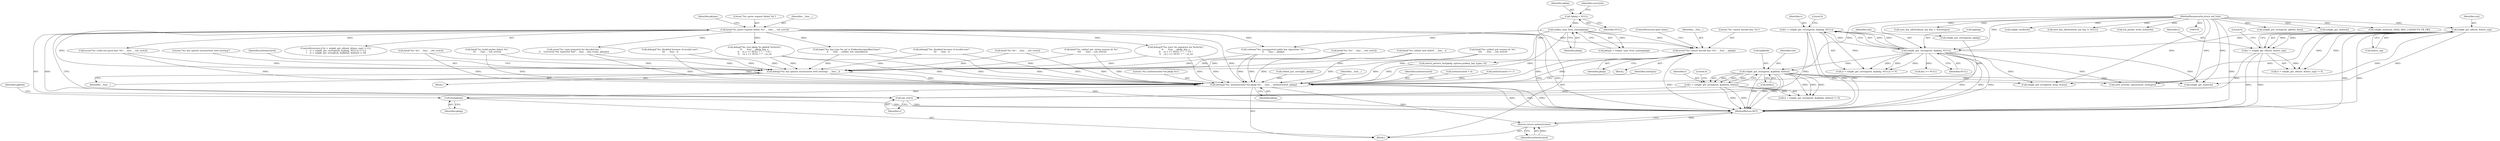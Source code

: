 digraph "0_src_779974d35b4859c07bc3cb8a12c74b43b0a7d1e0_1@pointer" {
"1000236" [label="(Call,error(\"%s: cannot decode key: %s\", __func__, pkalg))"];
"1000195" [label="(Call,fatal(\"%s: parse request failed: %s\", __func__, ssh_err(r)))"];
"1000198" [label="(Call,ssh_err(r))"];
"1000177" [label="(Call,r = sshpkt_get_cstring(ssh, &pkalg, NULL))"];
"1000179" [label="(Call,sshpkt_get_cstring(ssh, &pkalg, NULL))"];
"1000170" [label="(Call,sshpkt_get_u8(ssh, &have_sig))"];
"1000106" [label="(MethodParameterIn,struct ssh *ssh)"];
"1000186" [label="(Call,r = sshpkt_get_string(ssh, &pkblob, &blen))"];
"1000188" [label="(Call,sshpkt_get_string(ssh, &pkblob, &blen))"];
"1000168" [label="(Call,r = sshpkt_get_u8(ssh, &have_sig))"];
"1000202" [label="(Call,sshkey_type_from_name(pkalg))"];
"1000129" [label="(Call,*pkalg = NULL)"];
"1000673" [label="(Call,debug(\"%s: key options inconsistent with existing\", __func__))"];
"1000679" [label="(Call,debug2(\"%s: authenticated %d pkalg %s\", __func__, authenticated, pkalg))"];
"1000690" [label="(Call,free(pkalg))"];
"1000700" [label="(Return,return authenticated;)"];
"1000195" [label="(Call,fatal(\"%s: parse request failed: %s\", __func__, ssh_err(r)))"];
"1000225" [label="(Call,error(\"%s: could not parse key: %s\", __func__, ssh_err(r)))"];
"1000633" [label="(Call,sshpkt_put_string(ssh, pkblob, blen))"];
"1000172" [label="(Call,&have_sig)"];
"1000178" [label="(Identifier,r)"];
"1000489" [label="(Call,sshbuf_put_cstring(b, pkalg))"];
"1000130" [label="(Identifier,pkalg)"];
"1000180" [label="(Identifier,ssh)"];
"1000196" [label="(Literal,\"%s: parse request failed: %s\")"];
"1000248" [label="(Call,error(\"%s: type mismatch for decoded key \"\n\t\t    \"(received %d, expected %d)\", __func__, key->type, pktype))"];
"1000351" [label="(Call,sshpkt_get_end(ssh))"];
"1000194" [label="(Literal,0)"];
"1000681" [label="(Identifier,__func__)"];
"1000198" [label="(Call,ssh_err(r))"];
"1000176" [label="(Call,(r = sshpkt_get_cstring(ssh, &pkalg, NULL)) != 0)"];
"1000131" [label="(Identifier,NULL)"];
"1000417" [label="(Call,debug2(\"%s: disabled because of invalid user\",\n\t\t\t    __func__))"];
"1000558" [label="(Call,debug(\"%s: test pkalg %s pkblob %s%s%s\",\n\t\t    __func__, pkalg, key_s,\n\t\t    ca_s == NULL ? \"\" : \" CA \",\n\t\t    ca_s == NULL ? \"\" : ca_s))"];
"1000188" [label="(Call,sshpkt_get_string(ssh, &pkblob, &blen))"];
"1000181" [label="(Call,&pkalg)"];
"1000579" [label="(Call,sshpkt_get_end(ssh))"];
"1000384" [label="(Call,fatal(\"%s: sshbuf_put session id: %s\",\n\t\t\t\t    __func__, ssh_err(r)))"];
"1000700" [label="(Return,return authenticated;)"];
"1000165" [label="(ControlStructure,if ((r = sshpkt_get_u8(ssh, &have_sig)) != 0 ||\n \t    (r = sshpkt_get_cstring(ssh, &pkalg, NULL)) != 0 ||\n \t    (r = sshpkt_get_string(ssh, &pkblob, &blen)) != 0))"];
"1000240" [label="(ControlStructure,goto done;)"];
"1000683" [label="(Identifier,pkalg)"];
"1000651" [label="(Call,fatal(\"%s: %s\", __func__, ssh_err(r)))"];
"1000682" [label="(Identifier,authenticated)"];
"1000107" [label="(Block,)"];
"1000676" [label="(Call,authenticated = 0)"];
"1000664" [label="(Call,authenticated == 1)"];
"1000690" [label="(Call,free(pkalg))"];
"1000239" [label="(Identifier,pkalg)"];
"1000319" [label="(Call,debug3(\"%s: have %s signature for %s%s%s\",\n\t\t    __func__, pkalg, key_s,\n\t\t    ca_s == NULL ? \"\" : \" CA \",\n\t\t    ca_s == NULL ? \"\" : ca_s))"];
"1000177" [label="(Call,r = sshpkt_get_cstring(ssh, &pkalg, NULL))"];
"1000106" [label="(MethodParameterIn,struct ssh *ssh)"];
"1000168" [label="(Call,r = sshpkt_get_u8(ssh, &have_sig))"];
"1000673" [label="(Call,debug(\"%s: key options inconsistent with existing\", __func__))"];
"1000702" [label="(MethodReturn,RET)"];
"1000203" [label="(Identifier,pkalg)"];
"1000668" [label="(Call,auth_activate_options(ssh, authopts))"];
"1000295" [label="(Call,logit(\"%s: key type %s not in PubkeyAcceptedKeyTypes\",\n\t\t    __func__, sshkey_ssh_name(key)))"];
"1000685" [label="(Identifier,authopts)"];
"1000192" [label="(Call,&blen)"];
"1000236" [label="(Call,error(\"%s: cannot decode key: %s\", __func__, pkalg))"];
"1000187" [label="(Identifier,r)"];
"1000701" [label="(Identifier,authenticated)"];
"1000617" [label="(Call,sshpkt_start(ssh, SSH2_MSG_USERAUTH_PK_OK))"];
"1000675" [label="(Identifier,__func__)"];
"1000232" [label="(Call,key == NULL)"];
"1000582" [label="(Call,fatal(\"%s: %s\", __func__, ssh_err(r)))"];
"1000672" [label="(Block,)"];
"1000365" [label="(Call,fatal(\"%s: sshbuf_new failed\", __func__))"];
"1000171" [label="(Identifier,ssh)"];
"1000235" [label="(Block,)"];
"1000129" [label="(Call,*pkalg = NULL)"];
"1000238" [label="(Identifier,__func__)"];
"1000209" [label="(Call,verbose(\"%s: unsupported public key algorithm: %s\",\n\t\t    __func__, pkalg))"];
"1000200" [label="(Call,pktype = sshkey_type_from_name(pkalg))"];
"1000197" [label="(Identifier,__func__)"];
"1000184" [label="(Literal,0)"];
"1000625" [label="(Call,sshpkt_put_cstring(ssh, pkalg))"];
"1000341" [label="(Call,sshpkt_get_string(ssh, &sig, &slen))"];
"1000186" [label="(Call,r = sshpkt_get_string(ssh, &pkblob, &blen))"];
"1000170" [label="(Call,sshpkt_get_u8(ssh, &have_sig))"];
"1000190" [label="(Call,&pkblob)"];
"1000185" [label="(Call,(r = sshpkt_get_string(ssh, &pkblob, &blen)) != 0)"];
"1000354" [label="(Call,fatal(\"%s: %s\", __func__, ssh_err(r)))"];
"1000693" [label="(Identifier,pkblob)"];
"1000674" [label="(Literal,\"%s: key options inconsistent with existing\")"];
"1000677" [label="(Identifier,authenticated)"];
"1000179" [label="(Call,sshpkt_get_cstring(ssh, &pkalg, NULL))"];
"1000183" [label="(Identifier,NULL)"];
"1000201" [label="(Identifier,pktype)"];
"1000202" [label="(Call,sshkey_type_from_name(pkalg))"];
"1000169" [label="(Identifier,r)"];
"1000515" [label="(Call,user_key_allowed(ssh, pw, key, 1, &authopts))"];
"1000642" [label="(Call,sshpkt_send(ssh))"];
"1000199" [label="(Identifier,r)"];
"1000605" [label="(Call,user_key_allowed(ssh, pw, key, 0, NULL))"];
"1000174" [label="(Literal,0)"];
"1000648" [label="(Call,ssh_packet_write_wait(ssh))"];
"1000679" [label="(Call,debug2(\"%s: authenticated %d pkalg %s\", __func__, authenticated, pkalg))"];
"1000501" [label="(Call,fatal(\"%s: build packet failed: %s\",\n\t\t\t    __func__, ssh_err(r)))"];
"1000237" [label="(Literal,\"%s: cannot decode key: %s\")"];
"1000599" [label="(Call,debug2(\"%s: disabled because of invalid user\",\n\t\t\t    __func__))"];
"1000691" [label="(Identifier,pkalg)"];
"1000680" [label="(Literal,\"%s: authenticated %d pkalg %s\")"];
"1000189" [label="(Identifier,ssh)"];
"1000287" [label="(Call,match_pattern_list(pkalg, options.pubkey_key_types, 0))"];
"1000167" [label="(Call,(r = sshpkt_get_u8(ssh, &have_sig)) != 0)"];
"1000400" [label="(Call,fatal(\"%s: sshbuf_put_string session id: %s\",\n \t\t\t\t    __func__, ssh_err(r)))"];
"1000134" [label="(Identifier,userstyle)"];
"1000236" -> "1000235"  [label="AST: "];
"1000236" -> "1000239"  [label="CFG: "];
"1000237" -> "1000236"  [label="AST: "];
"1000238" -> "1000236"  [label="AST: "];
"1000239" -> "1000236"  [label="AST: "];
"1000240" -> "1000236"  [label="CFG: "];
"1000236" -> "1000702"  [label="DDG: "];
"1000195" -> "1000236"  [label="DDG: "];
"1000202" -> "1000236"  [label="DDG: "];
"1000236" -> "1000673"  [label="DDG: "];
"1000236" -> "1000679"  [label="DDG: "];
"1000236" -> "1000679"  [label="DDG: "];
"1000195" -> "1000165"  [label="AST: "];
"1000195" -> "1000198"  [label="CFG: "];
"1000196" -> "1000195"  [label="AST: "];
"1000197" -> "1000195"  [label="AST: "];
"1000198" -> "1000195"  [label="AST: "];
"1000201" -> "1000195"  [label="CFG: "];
"1000195" -> "1000702"  [label="DDG: "];
"1000195" -> "1000702"  [label="DDG: "];
"1000198" -> "1000195"  [label="DDG: "];
"1000195" -> "1000209"  [label="DDG: "];
"1000195" -> "1000225"  [label="DDG: "];
"1000195" -> "1000248"  [label="DDG: "];
"1000195" -> "1000295"  [label="DDG: "];
"1000195" -> "1000319"  [label="DDG: "];
"1000195" -> "1000558"  [label="DDG: "];
"1000195" -> "1000673"  [label="DDG: "];
"1000195" -> "1000679"  [label="DDG: "];
"1000198" -> "1000199"  [label="CFG: "];
"1000199" -> "1000198"  [label="AST: "];
"1000198" -> "1000702"  [label="DDG: "];
"1000177" -> "1000198"  [label="DDG: "];
"1000186" -> "1000198"  [label="DDG: "];
"1000168" -> "1000198"  [label="DDG: "];
"1000177" -> "1000176"  [label="AST: "];
"1000177" -> "1000179"  [label="CFG: "];
"1000178" -> "1000177"  [label="AST: "];
"1000179" -> "1000177"  [label="AST: "];
"1000184" -> "1000177"  [label="CFG: "];
"1000177" -> "1000702"  [label="DDG: "];
"1000177" -> "1000702"  [label="DDG: "];
"1000177" -> "1000176"  [label="DDG: "];
"1000179" -> "1000177"  [label="DDG: "];
"1000179" -> "1000177"  [label="DDG: "];
"1000179" -> "1000177"  [label="DDG: "];
"1000179" -> "1000183"  [label="CFG: "];
"1000180" -> "1000179"  [label="AST: "];
"1000181" -> "1000179"  [label="AST: "];
"1000183" -> "1000179"  [label="AST: "];
"1000179" -> "1000702"  [label="DDG: "];
"1000179" -> "1000702"  [label="DDG: "];
"1000179" -> "1000702"  [label="DDG: "];
"1000179" -> "1000176"  [label="DDG: "];
"1000179" -> "1000176"  [label="DDG: "];
"1000179" -> "1000176"  [label="DDG: "];
"1000170" -> "1000179"  [label="DDG: "];
"1000106" -> "1000179"  [label="DDG: "];
"1000179" -> "1000188"  [label="DDG: "];
"1000179" -> "1000232"  [label="DDG: "];
"1000179" -> "1000341"  [label="DDG: "];
"1000179" -> "1000579"  [label="DDG: "];
"1000179" -> "1000668"  [label="DDG: "];
"1000170" -> "1000168"  [label="AST: "];
"1000170" -> "1000172"  [label="CFG: "];
"1000171" -> "1000170"  [label="AST: "];
"1000172" -> "1000170"  [label="AST: "];
"1000168" -> "1000170"  [label="CFG: "];
"1000170" -> "1000702"  [label="DDG: "];
"1000170" -> "1000702"  [label="DDG: "];
"1000170" -> "1000167"  [label="DDG: "];
"1000170" -> "1000167"  [label="DDG: "];
"1000170" -> "1000168"  [label="DDG: "];
"1000170" -> "1000168"  [label="DDG: "];
"1000106" -> "1000170"  [label="DDG: "];
"1000170" -> "1000341"  [label="DDG: "];
"1000170" -> "1000579"  [label="DDG: "];
"1000170" -> "1000668"  [label="DDG: "];
"1000106" -> "1000105"  [label="AST: "];
"1000106" -> "1000702"  [label="DDG: "];
"1000106" -> "1000188"  [label="DDG: "];
"1000106" -> "1000341"  [label="DDG: "];
"1000106" -> "1000351"  [label="DDG: "];
"1000106" -> "1000515"  [label="DDG: "];
"1000106" -> "1000579"  [label="DDG: "];
"1000106" -> "1000605"  [label="DDG: "];
"1000106" -> "1000617"  [label="DDG: "];
"1000106" -> "1000625"  [label="DDG: "];
"1000106" -> "1000633"  [label="DDG: "];
"1000106" -> "1000642"  [label="DDG: "];
"1000106" -> "1000648"  [label="DDG: "];
"1000106" -> "1000668"  [label="DDG: "];
"1000186" -> "1000185"  [label="AST: "];
"1000186" -> "1000188"  [label="CFG: "];
"1000187" -> "1000186"  [label="AST: "];
"1000188" -> "1000186"  [label="AST: "];
"1000194" -> "1000186"  [label="CFG: "];
"1000186" -> "1000702"  [label="DDG: "];
"1000186" -> "1000702"  [label="DDG: "];
"1000186" -> "1000185"  [label="DDG: "];
"1000188" -> "1000186"  [label="DDG: "];
"1000188" -> "1000186"  [label="DDG: "];
"1000188" -> "1000186"  [label="DDG: "];
"1000188" -> "1000192"  [label="CFG: "];
"1000189" -> "1000188"  [label="AST: "];
"1000190" -> "1000188"  [label="AST: "];
"1000192" -> "1000188"  [label="AST: "];
"1000188" -> "1000702"  [label="DDG: "];
"1000188" -> "1000702"  [label="DDG: "];
"1000188" -> "1000702"  [label="DDG: "];
"1000188" -> "1000185"  [label="DDG: "];
"1000188" -> "1000185"  [label="DDG: "];
"1000188" -> "1000185"  [label="DDG: "];
"1000188" -> "1000341"  [label="DDG: "];
"1000188" -> "1000579"  [label="DDG: "];
"1000188" -> "1000668"  [label="DDG: "];
"1000168" -> "1000167"  [label="AST: "];
"1000169" -> "1000168"  [label="AST: "];
"1000174" -> "1000168"  [label="CFG: "];
"1000168" -> "1000702"  [label="DDG: "];
"1000168" -> "1000702"  [label="DDG: "];
"1000168" -> "1000167"  [label="DDG: "];
"1000202" -> "1000200"  [label="AST: "];
"1000202" -> "1000203"  [label="CFG: "];
"1000203" -> "1000202"  [label="AST: "];
"1000200" -> "1000202"  [label="CFG: "];
"1000202" -> "1000200"  [label="DDG: "];
"1000129" -> "1000202"  [label="DDG: "];
"1000202" -> "1000209"  [label="DDG: "];
"1000202" -> "1000287"  [label="DDG: "];
"1000202" -> "1000679"  [label="DDG: "];
"1000129" -> "1000107"  [label="AST: "];
"1000129" -> "1000131"  [label="CFG: "];
"1000130" -> "1000129"  [label="AST: "];
"1000131" -> "1000129"  [label="AST: "];
"1000134" -> "1000129"  [label="CFG: "];
"1000673" -> "1000672"  [label="AST: "];
"1000673" -> "1000675"  [label="CFG: "];
"1000674" -> "1000673"  [label="AST: "];
"1000675" -> "1000673"  [label="AST: "];
"1000677" -> "1000673"  [label="CFG: "];
"1000673" -> "1000702"  [label="DDG: "];
"1000354" -> "1000673"  [label="DDG: "];
"1000558" -> "1000673"  [label="DDG: "];
"1000225" -> "1000673"  [label="DDG: "];
"1000501" -> "1000673"  [label="DDG: "];
"1000582" -> "1000673"  [label="DDG: "];
"1000651" -> "1000673"  [label="DDG: "];
"1000365" -> "1000673"  [label="DDG: "];
"1000295" -> "1000673"  [label="DDG: "];
"1000209" -> "1000673"  [label="DDG: "];
"1000417" -> "1000673"  [label="DDG: "];
"1000599" -> "1000673"  [label="DDG: "];
"1000400" -> "1000673"  [label="DDG: "];
"1000384" -> "1000673"  [label="DDG: "];
"1000248" -> "1000673"  [label="DDG: "];
"1000319" -> "1000673"  [label="DDG: "];
"1000673" -> "1000679"  [label="DDG: "];
"1000679" -> "1000107"  [label="AST: "];
"1000679" -> "1000683"  [label="CFG: "];
"1000680" -> "1000679"  [label="AST: "];
"1000681" -> "1000679"  [label="AST: "];
"1000682" -> "1000679"  [label="AST: "];
"1000683" -> "1000679"  [label="AST: "];
"1000685" -> "1000679"  [label="CFG: "];
"1000679" -> "1000702"  [label="DDG: "];
"1000679" -> "1000702"  [label="DDG: "];
"1000679" -> "1000702"  [label="DDG: "];
"1000354" -> "1000679"  [label="DDG: "];
"1000558" -> "1000679"  [label="DDG: "];
"1000558" -> "1000679"  [label="DDG: "];
"1000225" -> "1000679"  [label="DDG: "];
"1000501" -> "1000679"  [label="DDG: "];
"1000582" -> "1000679"  [label="DDG: "];
"1000651" -> "1000679"  [label="DDG: "];
"1000365" -> "1000679"  [label="DDG: "];
"1000295" -> "1000679"  [label="DDG: "];
"1000209" -> "1000679"  [label="DDG: "];
"1000209" -> "1000679"  [label="DDG: "];
"1000417" -> "1000679"  [label="DDG: "];
"1000599" -> "1000679"  [label="DDG: "];
"1000400" -> "1000679"  [label="DDG: "];
"1000384" -> "1000679"  [label="DDG: "];
"1000248" -> "1000679"  [label="DDG: "];
"1000319" -> "1000679"  [label="DDG: "];
"1000319" -> "1000679"  [label="DDG: "];
"1000676" -> "1000679"  [label="DDG: "];
"1000664" -> "1000679"  [label="DDG: "];
"1000625" -> "1000679"  [label="DDG: "];
"1000489" -> "1000679"  [label="DDG: "];
"1000287" -> "1000679"  [label="DDG: "];
"1000679" -> "1000690"  [label="DDG: "];
"1000679" -> "1000700"  [label="DDG: "];
"1000690" -> "1000107"  [label="AST: "];
"1000690" -> "1000691"  [label="CFG: "];
"1000691" -> "1000690"  [label="AST: "];
"1000693" -> "1000690"  [label="CFG: "];
"1000690" -> "1000702"  [label="DDG: "];
"1000700" -> "1000107"  [label="AST: "];
"1000700" -> "1000701"  [label="CFG: "];
"1000701" -> "1000700"  [label="AST: "];
"1000702" -> "1000700"  [label="CFG: "];
"1000700" -> "1000702"  [label="DDG: "];
"1000701" -> "1000700"  [label="DDG: "];
}
